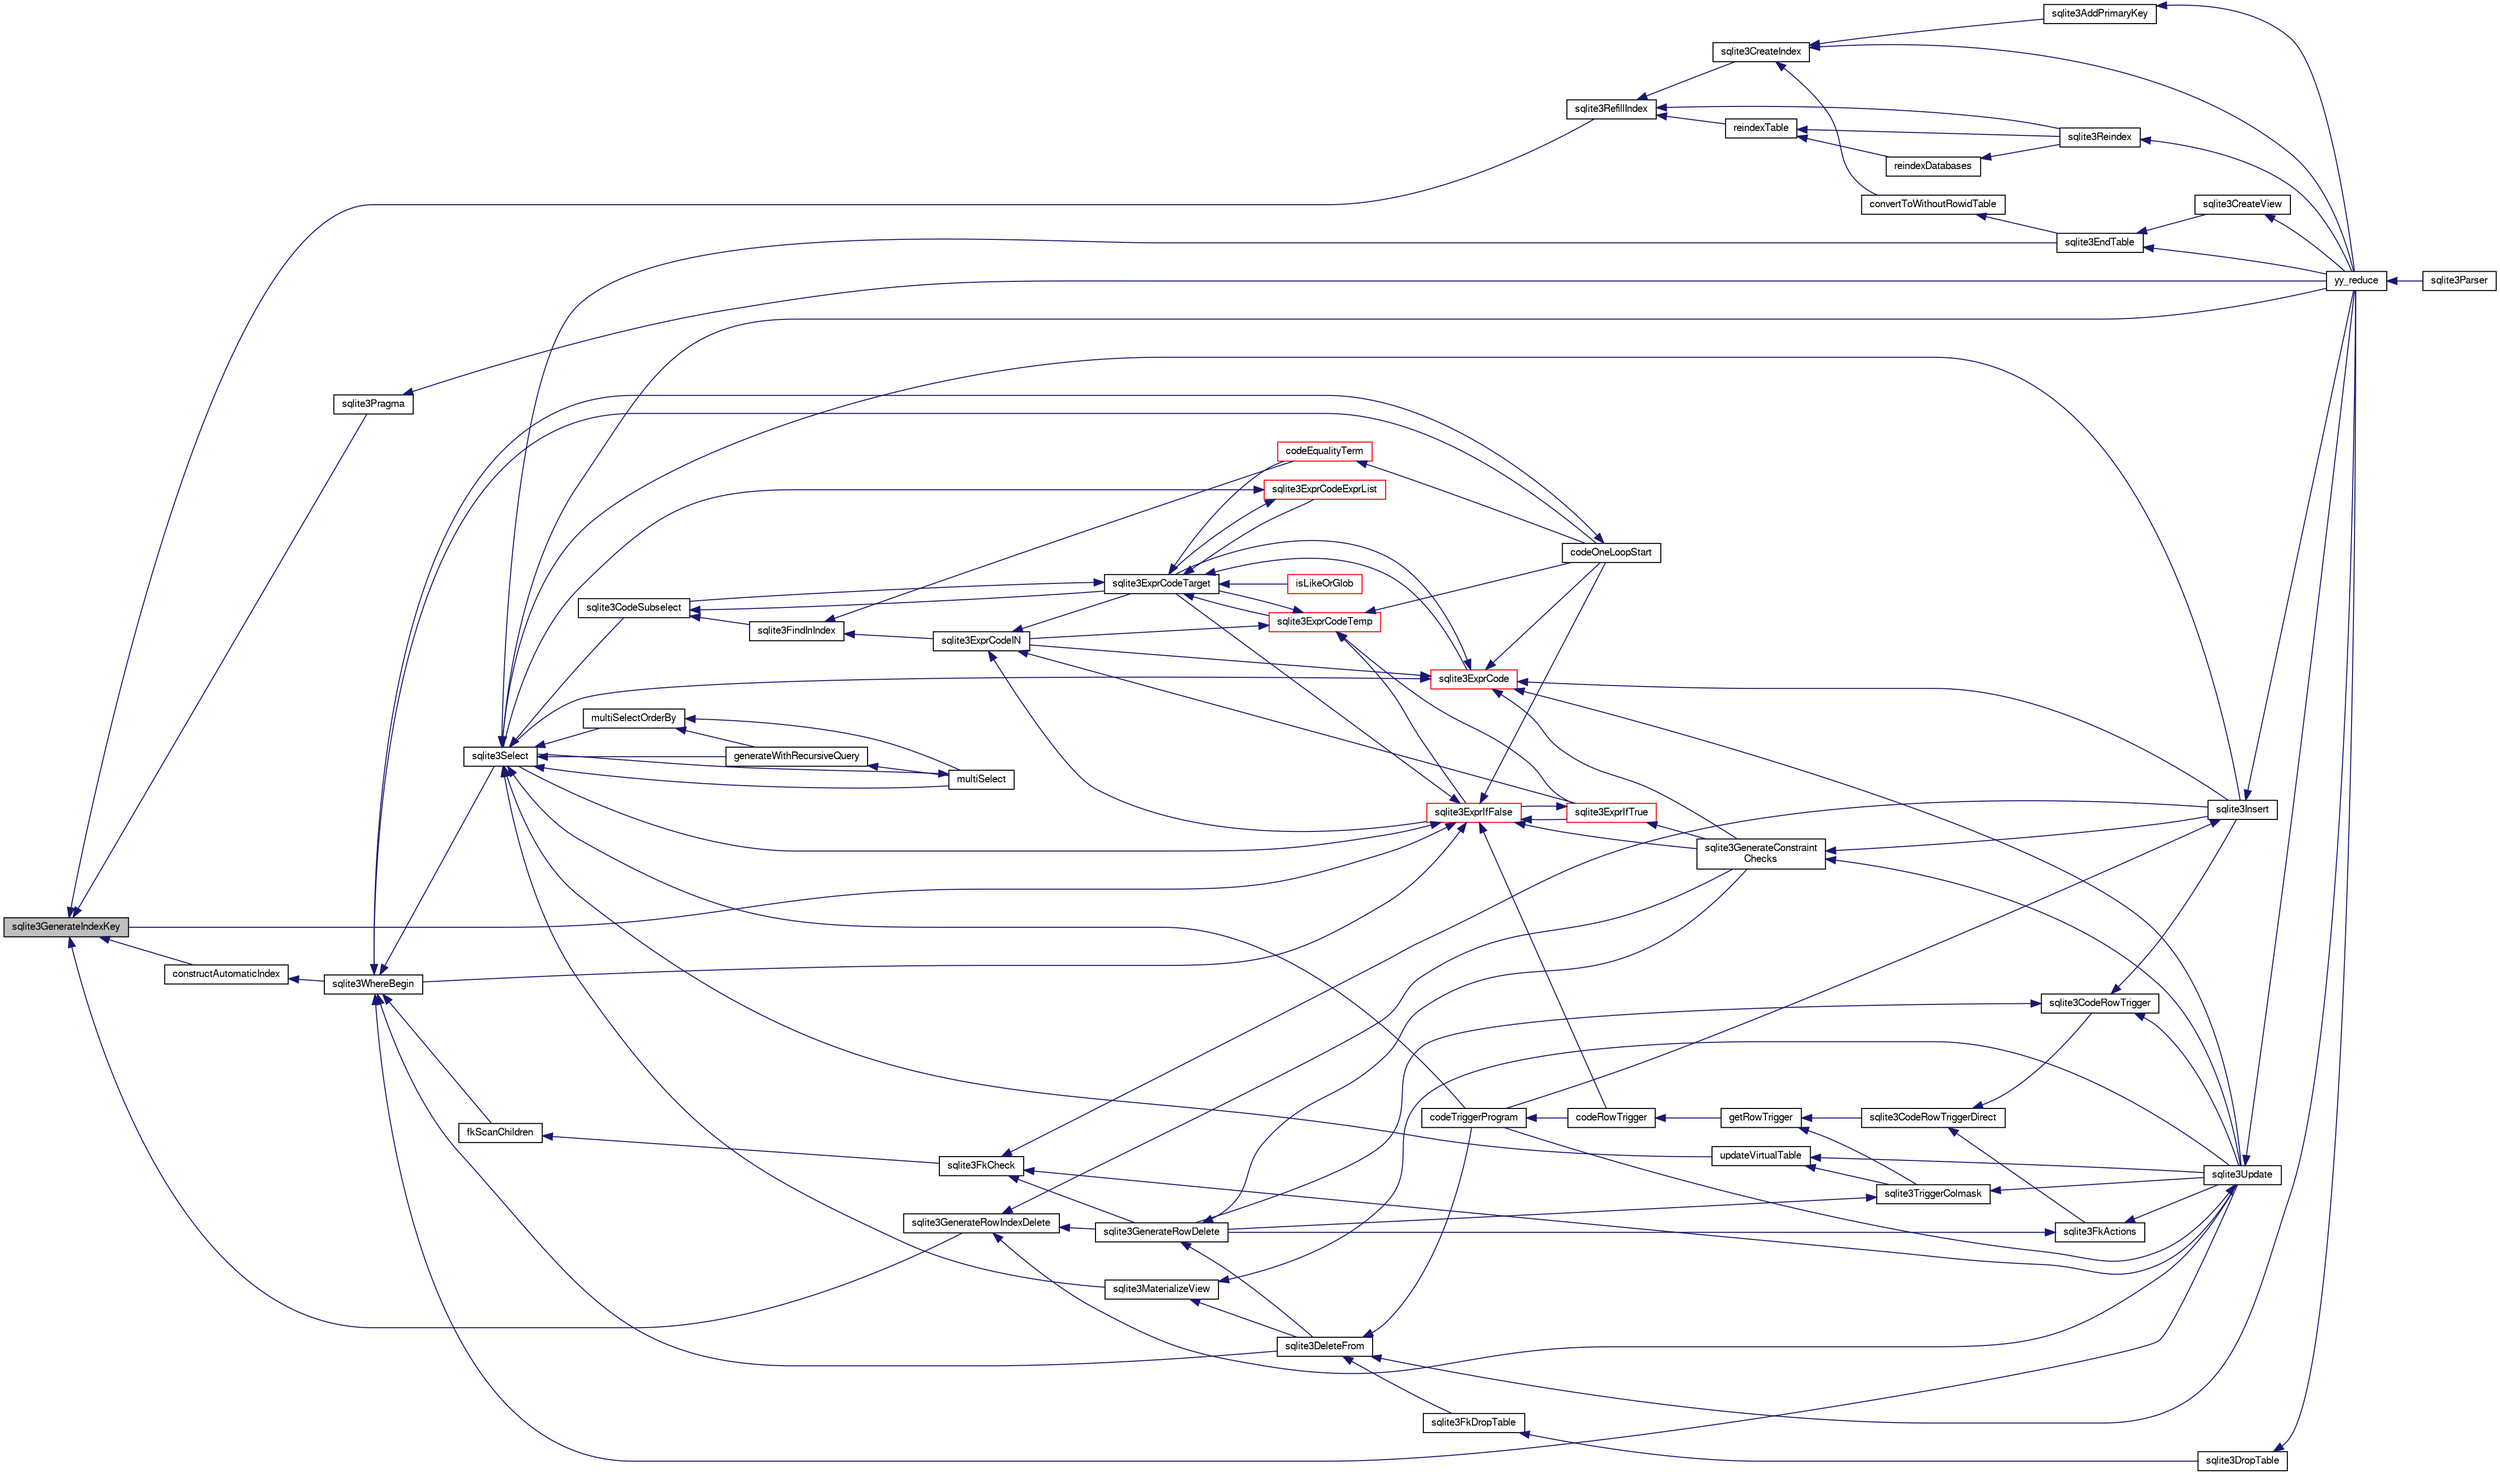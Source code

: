 digraph "sqlite3GenerateIndexKey"
{
  edge [fontname="FreeSans",fontsize="10",labelfontname="FreeSans",labelfontsize="10"];
  node [fontname="FreeSans",fontsize="10",shape=record];
  rankdir="LR";
  Node553283 [label="sqlite3GenerateIndexKey",height=0.2,width=0.4,color="black", fillcolor="grey75", style="filled", fontcolor="black"];
  Node553283 -> Node553284 [dir="back",color="midnightblue",fontsize="10",style="solid",fontname="FreeSans"];
  Node553284 [label="sqlite3RefillIndex",height=0.2,width=0.4,color="black", fillcolor="white", style="filled",URL="$sqlite3_8c.html#a17be5b679d9181b961ea9ba4a18d4f80"];
  Node553284 -> Node553285 [dir="back",color="midnightblue",fontsize="10",style="solid",fontname="FreeSans"];
  Node553285 [label="sqlite3CreateIndex",height=0.2,width=0.4,color="black", fillcolor="white", style="filled",URL="$sqlite3_8c.html#a8dbe5e590ab6c58a8c45f34f7c81e825"];
  Node553285 -> Node553286 [dir="back",color="midnightblue",fontsize="10",style="solid",fontname="FreeSans"];
  Node553286 [label="sqlite3AddPrimaryKey",height=0.2,width=0.4,color="black", fillcolor="white", style="filled",URL="$sqlite3_8c.html#af2b0672c3379d2a7d927d210ae0ade62"];
  Node553286 -> Node553287 [dir="back",color="midnightblue",fontsize="10",style="solid",fontname="FreeSans"];
  Node553287 [label="yy_reduce",height=0.2,width=0.4,color="black", fillcolor="white", style="filled",URL="$sqlite3_8c.html#a7c419a9b25711c666a9a2449ef377f14"];
  Node553287 -> Node553288 [dir="back",color="midnightblue",fontsize="10",style="solid",fontname="FreeSans"];
  Node553288 [label="sqlite3Parser",height=0.2,width=0.4,color="black", fillcolor="white", style="filled",URL="$sqlite3_8c.html#a0327d71a5fabe0b6a343d78a2602e72a"];
  Node553285 -> Node553289 [dir="back",color="midnightblue",fontsize="10",style="solid",fontname="FreeSans"];
  Node553289 [label="convertToWithoutRowidTable",height=0.2,width=0.4,color="black", fillcolor="white", style="filled",URL="$sqlite3_8c.html#a0d41effc4e4a0ba740429a08f6747313"];
  Node553289 -> Node553290 [dir="back",color="midnightblue",fontsize="10",style="solid",fontname="FreeSans"];
  Node553290 [label="sqlite3EndTable",height=0.2,width=0.4,color="black", fillcolor="white", style="filled",URL="$sqlite3_8c.html#a7b5f2c66c0f0b6f819d970ca389768b0"];
  Node553290 -> Node553291 [dir="back",color="midnightblue",fontsize="10",style="solid",fontname="FreeSans"];
  Node553291 [label="sqlite3CreateView",height=0.2,width=0.4,color="black", fillcolor="white", style="filled",URL="$sqlite3_8c.html#a9d85cb00ff71dee5cd9a019503a6982e"];
  Node553291 -> Node553287 [dir="back",color="midnightblue",fontsize="10",style="solid",fontname="FreeSans"];
  Node553290 -> Node553287 [dir="back",color="midnightblue",fontsize="10",style="solid",fontname="FreeSans"];
  Node553285 -> Node553287 [dir="back",color="midnightblue",fontsize="10",style="solid",fontname="FreeSans"];
  Node553284 -> Node553292 [dir="back",color="midnightblue",fontsize="10",style="solid",fontname="FreeSans"];
  Node553292 [label="reindexTable",height=0.2,width=0.4,color="black", fillcolor="white", style="filled",URL="$sqlite3_8c.html#aaa297e36c19aa0d39c60bf95a03b04b6"];
  Node553292 -> Node553293 [dir="back",color="midnightblue",fontsize="10",style="solid",fontname="FreeSans"];
  Node553293 [label="reindexDatabases",height=0.2,width=0.4,color="black", fillcolor="white", style="filled",URL="$sqlite3_8c.html#a46f694db346b6a742a9874efff040a85"];
  Node553293 -> Node553294 [dir="back",color="midnightblue",fontsize="10",style="solid",fontname="FreeSans"];
  Node553294 [label="sqlite3Reindex",height=0.2,width=0.4,color="black", fillcolor="white", style="filled",URL="$sqlite3_8c.html#abd189e31189391e1ef114b413ff4abbf"];
  Node553294 -> Node553287 [dir="back",color="midnightblue",fontsize="10",style="solid",fontname="FreeSans"];
  Node553292 -> Node553294 [dir="back",color="midnightblue",fontsize="10",style="solid",fontname="FreeSans"];
  Node553284 -> Node553294 [dir="back",color="midnightblue",fontsize="10",style="solid",fontname="FreeSans"];
  Node553283 -> Node553295 [dir="back",color="midnightblue",fontsize="10",style="solid",fontname="FreeSans"];
  Node553295 [label="sqlite3GenerateRowIndexDelete",height=0.2,width=0.4,color="black", fillcolor="white", style="filled",URL="$sqlite3_8c.html#a09c23ae08a7c469d62705f067d7a2135"];
  Node553295 -> Node553296 [dir="back",color="midnightblue",fontsize="10",style="solid",fontname="FreeSans"];
  Node553296 [label="sqlite3GenerateRowDelete",height=0.2,width=0.4,color="black", fillcolor="white", style="filled",URL="$sqlite3_8c.html#a2c76cbf3027fc18fdbb8cb4cd96b77d9"];
  Node553296 -> Node553297 [dir="back",color="midnightblue",fontsize="10",style="solid",fontname="FreeSans"];
  Node553297 [label="sqlite3DeleteFrom",height=0.2,width=0.4,color="black", fillcolor="white", style="filled",URL="$sqlite3_8c.html#ab9b4b45349188b49eabb23f94608a091"];
  Node553297 -> Node553298 [dir="back",color="midnightblue",fontsize="10",style="solid",fontname="FreeSans"];
  Node553298 [label="sqlite3FkDropTable",height=0.2,width=0.4,color="black", fillcolor="white", style="filled",URL="$sqlite3_8c.html#a1218c6fc74e89152ceaa4760e82f5ef9"];
  Node553298 -> Node553299 [dir="back",color="midnightblue",fontsize="10",style="solid",fontname="FreeSans"];
  Node553299 [label="sqlite3DropTable",height=0.2,width=0.4,color="black", fillcolor="white", style="filled",URL="$sqlite3_8c.html#a5534f77364b5568783c0e50db3c9defb"];
  Node553299 -> Node553287 [dir="back",color="midnightblue",fontsize="10",style="solid",fontname="FreeSans"];
  Node553297 -> Node553300 [dir="back",color="midnightblue",fontsize="10",style="solid",fontname="FreeSans"];
  Node553300 [label="codeTriggerProgram",height=0.2,width=0.4,color="black", fillcolor="white", style="filled",URL="$sqlite3_8c.html#a120801f59d9281d201d2ff4b2606836e"];
  Node553300 -> Node553301 [dir="back",color="midnightblue",fontsize="10",style="solid",fontname="FreeSans"];
  Node553301 [label="codeRowTrigger",height=0.2,width=0.4,color="black", fillcolor="white", style="filled",URL="$sqlite3_8c.html#a463cea5aaaf388b560b206570a0022fc"];
  Node553301 -> Node553302 [dir="back",color="midnightblue",fontsize="10",style="solid",fontname="FreeSans"];
  Node553302 [label="getRowTrigger",height=0.2,width=0.4,color="black", fillcolor="white", style="filled",URL="$sqlite3_8c.html#a69626ef20b540d1a2b19cf56f3f45689"];
  Node553302 -> Node553303 [dir="back",color="midnightblue",fontsize="10",style="solid",fontname="FreeSans"];
  Node553303 [label="sqlite3CodeRowTriggerDirect",height=0.2,width=0.4,color="black", fillcolor="white", style="filled",URL="$sqlite3_8c.html#ad92829f9001bcf89a0299dad5a48acd4"];
  Node553303 -> Node553304 [dir="back",color="midnightblue",fontsize="10",style="solid",fontname="FreeSans"];
  Node553304 [label="sqlite3FkActions",height=0.2,width=0.4,color="black", fillcolor="white", style="filled",URL="$sqlite3_8c.html#a39159bd1623724946c22355ba7f3ef90"];
  Node553304 -> Node553296 [dir="back",color="midnightblue",fontsize="10",style="solid",fontname="FreeSans"];
  Node553304 -> Node553305 [dir="back",color="midnightblue",fontsize="10",style="solid",fontname="FreeSans"];
  Node553305 [label="sqlite3Update",height=0.2,width=0.4,color="black", fillcolor="white", style="filled",URL="$sqlite3_8c.html#ac5aa67c46e8cc8174566fabe6809fafa"];
  Node553305 -> Node553300 [dir="back",color="midnightblue",fontsize="10",style="solid",fontname="FreeSans"];
  Node553305 -> Node553287 [dir="back",color="midnightblue",fontsize="10",style="solid",fontname="FreeSans"];
  Node553303 -> Node553306 [dir="back",color="midnightblue",fontsize="10",style="solid",fontname="FreeSans"];
  Node553306 [label="sqlite3CodeRowTrigger",height=0.2,width=0.4,color="black", fillcolor="white", style="filled",URL="$sqlite3_8c.html#a37f21393c74de4d01b16761ee9abacd9"];
  Node553306 -> Node553296 [dir="back",color="midnightblue",fontsize="10",style="solid",fontname="FreeSans"];
  Node553306 -> Node553307 [dir="back",color="midnightblue",fontsize="10",style="solid",fontname="FreeSans"];
  Node553307 [label="sqlite3Insert",height=0.2,width=0.4,color="black", fillcolor="white", style="filled",URL="$sqlite3_8c.html#a5b17c9c2000bae6bdff8e6be48d7dc2b"];
  Node553307 -> Node553300 [dir="back",color="midnightblue",fontsize="10",style="solid",fontname="FreeSans"];
  Node553307 -> Node553287 [dir="back",color="midnightblue",fontsize="10",style="solid",fontname="FreeSans"];
  Node553306 -> Node553305 [dir="back",color="midnightblue",fontsize="10",style="solid",fontname="FreeSans"];
  Node553302 -> Node553308 [dir="back",color="midnightblue",fontsize="10",style="solid",fontname="FreeSans"];
  Node553308 [label="sqlite3TriggerColmask",height=0.2,width=0.4,color="black", fillcolor="white", style="filled",URL="$sqlite3_8c.html#acace8e99e37ae5e84ea03c65e820c540"];
  Node553308 -> Node553296 [dir="back",color="midnightblue",fontsize="10",style="solid",fontname="FreeSans"];
  Node553308 -> Node553305 [dir="back",color="midnightblue",fontsize="10",style="solid",fontname="FreeSans"];
  Node553297 -> Node553287 [dir="back",color="midnightblue",fontsize="10",style="solid",fontname="FreeSans"];
  Node553296 -> Node553309 [dir="back",color="midnightblue",fontsize="10",style="solid",fontname="FreeSans"];
  Node553309 [label="sqlite3GenerateConstraint\lChecks",height=0.2,width=0.4,color="black", fillcolor="white", style="filled",URL="$sqlite3_8c.html#aef639c1e6a0c0a67ca6e7690ad931bd2"];
  Node553309 -> Node553307 [dir="back",color="midnightblue",fontsize="10",style="solid",fontname="FreeSans"];
  Node553309 -> Node553305 [dir="back",color="midnightblue",fontsize="10",style="solid",fontname="FreeSans"];
  Node553295 -> Node553309 [dir="back",color="midnightblue",fontsize="10",style="solid",fontname="FreeSans"];
  Node553295 -> Node553305 [dir="back",color="midnightblue",fontsize="10",style="solid",fontname="FreeSans"];
  Node553283 -> Node553310 [dir="back",color="midnightblue",fontsize="10",style="solid",fontname="FreeSans"];
  Node553310 [label="sqlite3Pragma",height=0.2,width=0.4,color="black", fillcolor="white", style="filled",URL="$sqlite3_8c.html#a111391370f58f8e6a6eca51fd34d62ed"];
  Node553310 -> Node553287 [dir="back",color="midnightblue",fontsize="10",style="solid",fontname="FreeSans"];
  Node553283 -> Node553311 [dir="back",color="midnightblue",fontsize="10",style="solid",fontname="FreeSans"];
  Node553311 [label="constructAutomaticIndex",height=0.2,width=0.4,color="black", fillcolor="white", style="filled",URL="$sqlite3_8c.html#aad43d38bc718f4c8e8d0dd8f33ed526f"];
  Node553311 -> Node553312 [dir="back",color="midnightblue",fontsize="10",style="solid",fontname="FreeSans"];
  Node553312 [label="sqlite3WhereBegin",height=0.2,width=0.4,color="black", fillcolor="white", style="filled",URL="$sqlite3_8c.html#acad049f5c9a96a8118cffd5e5ce89f7c"];
  Node553312 -> Node553297 [dir="back",color="midnightblue",fontsize="10",style="solid",fontname="FreeSans"];
  Node553312 -> Node553313 [dir="back",color="midnightblue",fontsize="10",style="solid",fontname="FreeSans"];
  Node553313 [label="fkScanChildren",height=0.2,width=0.4,color="black", fillcolor="white", style="filled",URL="$sqlite3_8c.html#a67c9dcb484336b3155e7a82a037d4691"];
  Node553313 -> Node553314 [dir="back",color="midnightblue",fontsize="10",style="solid",fontname="FreeSans"];
  Node553314 [label="sqlite3FkCheck",height=0.2,width=0.4,color="black", fillcolor="white", style="filled",URL="$sqlite3_8c.html#aa38fb76c7d6f48f19772877a41703b92"];
  Node553314 -> Node553296 [dir="back",color="midnightblue",fontsize="10",style="solid",fontname="FreeSans"];
  Node553314 -> Node553307 [dir="back",color="midnightblue",fontsize="10",style="solid",fontname="FreeSans"];
  Node553314 -> Node553305 [dir="back",color="midnightblue",fontsize="10",style="solid",fontname="FreeSans"];
  Node553312 -> Node553315 [dir="back",color="midnightblue",fontsize="10",style="solid",fontname="FreeSans"];
  Node553315 [label="sqlite3Select",height=0.2,width=0.4,color="black", fillcolor="white", style="filled",URL="$sqlite3_8c.html#a2465ee8c956209ba4b272477b7c21a45"];
  Node553315 -> Node553316 [dir="back",color="midnightblue",fontsize="10",style="solid",fontname="FreeSans"];
  Node553316 [label="sqlite3CodeSubselect",height=0.2,width=0.4,color="black", fillcolor="white", style="filled",URL="$sqlite3_8c.html#aa69b46d2204a1d1b110107a1be12ee0c"];
  Node553316 -> Node553317 [dir="back",color="midnightblue",fontsize="10",style="solid",fontname="FreeSans"];
  Node553317 [label="sqlite3FindInIndex",height=0.2,width=0.4,color="black", fillcolor="white", style="filled",URL="$sqlite3_8c.html#af7d8c56ab0231f44bb5f87b3fafeffb2"];
  Node553317 -> Node553318 [dir="back",color="midnightblue",fontsize="10",style="solid",fontname="FreeSans"];
  Node553318 [label="sqlite3ExprCodeIN",height=0.2,width=0.4,color="black", fillcolor="white", style="filled",URL="$sqlite3_8c.html#ad9cf4f5b5ffb90c24a4a0900c8626193"];
  Node553318 -> Node553319 [dir="back",color="midnightblue",fontsize="10",style="solid",fontname="FreeSans"];
  Node553319 [label="sqlite3ExprCodeTarget",height=0.2,width=0.4,color="black", fillcolor="white", style="filled",URL="$sqlite3_8c.html#a4f308397a0a3ed299ed31aaa1ae2a293"];
  Node553319 -> Node553316 [dir="back",color="midnightblue",fontsize="10",style="solid",fontname="FreeSans"];
  Node553319 -> Node553320 [dir="back",color="midnightblue",fontsize="10",style="solid",fontname="FreeSans"];
  Node553320 [label="sqlite3ExprCodeTemp",height=0.2,width=0.4,color="red", fillcolor="white", style="filled",URL="$sqlite3_8c.html#a3bc5c1ccb3c5851847e2aeb4a84ae1fc"];
  Node553320 -> Node553318 [dir="back",color="midnightblue",fontsize="10",style="solid",fontname="FreeSans"];
  Node553320 -> Node553319 [dir="back",color="midnightblue",fontsize="10",style="solid",fontname="FreeSans"];
  Node553320 -> Node553322 [dir="back",color="midnightblue",fontsize="10",style="solid",fontname="FreeSans"];
  Node553322 [label="sqlite3ExprIfTrue",height=0.2,width=0.4,color="red", fillcolor="white", style="filled",URL="$sqlite3_8c.html#ad93a55237c23e1b743ab1f59df1a1444"];
  Node553322 -> Node553323 [dir="back",color="midnightblue",fontsize="10",style="solid",fontname="FreeSans"];
  Node553323 [label="sqlite3ExprIfFalse",height=0.2,width=0.4,color="red", fillcolor="white", style="filled",URL="$sqlite3_8c.html#af97ecccb5d56e321e118414b08f65b71"];
  Node553323 -> Node553319 [dir="back",color="midnightblue",fontsize="10",style="solid",fontname="FreeSans"];
  Node553323 -> Node553322 [dir="back",color="midnightblue",fontsize="10",style="solid",fontname="FreeSans"];
  Node553323 -> Node553283 [dir="back",color="midnightblue",fontsize="10",style="solid",fontname="FreeSans"];
  Node553323 -> Node553309 [dir="back",color="midnightblue",fontsize="10",style="solid",fontname="FreeSans"];
  Node553323 -> Node553315 [dir="back",color="midnightblue",fontsize="10",style="solid",fontname="FreeSans"];
  Node553323 -> Node553301 [dir="back",color="midnightblue",fontsize="10",style="solid",fontname="FreeSans"];
  Node553323 -> Node553324 [dir="back",color="midnightblue",fontsize="10",style="solid",fontname="FreeSans"];
  Node553324 [label="codeOneLoopStart",height=0.2,width=0.4,color="black", fillcolor="white", style="filled",URL="$sqlite3_8c.html#aa868875120b151c169cc79139ed6e008"];
  Node553324 -> Node553312 [dir="back",color="midnightblue",fontsize="10",style="solid",fontname="FreeSans"];
  Node553323 -> Node553312 [dir="back",color="midnightblue",fontsize="10",style="solid",fontname="FreeSans"];
  Node553322 -> Node553309 [dir="back",color="midnightblue",fontsize="10",style="solid",fontname="FreeSans"];
  Node553320 -> Node553323 [dir="back",color="midnightblue",fontsize="10",style="solid",fontname="FreeSans"];
  Node553320 -> Node553324 [dir="back",color="midnightblue",fontsize="10",style="solid",fontname="FreeSans"];
  Node553319 -> Node553325 [dir="back",color="midnightblue",fontsize="10",style="solid",fontname="FreeSans"];
  Node553325 [label="sqlite3ExprCode",height=0.2,width=0.4,color="red", fillcolor="white", style="filled",URL="$sqlite3_8c.html#a75f270fb0b111b86924cca4ea507b417"];
  Node553325 -> Node553318 [dir="back",color="midnightblue",fontsize="10",style="solid",fontname="FreeSans"];
  Node553325 -> Node553319 [dir="back",color="midnightblue",fontsize="10",style="solid",fontname="FreeSans"];
  Node553325 -> Node553307 [dir="back",color="midnightblue",fontsize="10",style="solid",fontname="FreeSans"];
  Node553325 -> Node553309 [dir="back",color="midnightblue",fontsize="10",style="solid",fontname="FreeSans"];
  Node553325 -> Node553315 [dir="back",color="midnightblue",fontsize="10",style="solid",fontname="FreeSans"];
  Node553325 -> Node553305 [dir="back",color="midnightblue",fontsize="10",style="solid",fontname="FreeSans"];
  Node553325 -> Node553324 [dir="back",color="midnightblue",fontsize="10",style="solid",fontname="FreeSans"];
  Node553319 -> Node553337 [dir="back",color="midnightblue",fontsize="10",style="solid",fontname="FreeSans"];
  Node553337 [label="sqlite3ExprCodeExprList",height=0.2,width=0.4,color="red", fillcolor="white", style="filled",URL="$sqlite3_8c.html#a05b2b3dc3de7565de24eb3a2ff4e9566"];
  Node553337 -> Node553319 [dir="back",color="midnightblue",fontsize="10",style="solid",fontname="FreeSans"];
  Node553337 -> Node553315 [dir="back",color="midnightblue",fontsize="10",style="solid",fontname="FreeSans"];
  Node553319 -> Node553340 [dir="back",color="midnightblue",fontsize="10",style="solid",fontname="FreeSans"];
  Node553340 [label="isLikeOrGlob",height=0.2,width=0.4,color="red", fillcolor="white", style="filled",URL="$sqlite3_8c.html#a6c38e495198bf8976f68d1a6ebd74a50"];
  Node553319 -> Node553349 [dir="back",color="midnightblue",fontsize="10",style="solid",fontname="FreeSans"];
  Node553349 [label="codeEqualityTerm",height=0.2,width=0.4,color="red", fillcolor="white", style="filled",URL="$sqlite3_8c.html#ad88a57073f031452c9843e97f15acc47"];
  Node553349 -> Node553324 [dir="back",color="midnightblue",fontsize="10",style="solid",fontname="FreeSans"];
  Node553318 -> Node553322 [dir="back",color="midnightblue",fontsize="10",style="solid",fontname="FreeSans"];
  Node553318 -> Node553323 [dir="back",color="midnightblue",fontsize="10",style="solid",fontname="FreeSans"];
  Node553317 -> Node553349 [dir="back",color="midnightblue",fontsize="10",style="solid",fontname="FreeSans"];
  Node553316 -> Node553319 [dir="back",color="midnightblue",fontsize="10",style="solid",fontname="FreeSans"];
  Node553315 -> Node553290 [dir="back",color="midnightblue",fontsize="10",style="solid",fontname="FreeSans"];
  Node553315 -> Node553351 [dir="back",color="midnightblue",fontsize="10",style="solid",fontname="FreeSans"];
  Node553351 [label="sqlite3MaterializeView",height=0.2,width=0.4,color="black", fillcolor="white", style="filled",URL="$sqlite3_8c.html#a4557984b0b75f998fb0c3f231c9b1def"];
  Node553351 -> Node553297 [dir="back",color="midnightblue",fontsize="10",style="solid",fontname="FreeSans"];
  Node553351 -> Node553305 [dir="back",color="midnightblue",fontsize="10",style="solid",fontname="FreeSans"];
  Node553315 -> Node553307 [dir="back",color="midnightblue",fontsize="10",style="solid",fontname="FreeSans"];
  Node553315 -> Node553333 [dir="back",color="midnightblue",fontsize="10",style="solid",fontname="FreeSans"];
  Node553333 [label="generateWithRecursiveQuery",height=0.2,width=0.4,color="black", fillcolor="white", style="filled",URL="$sqlite3_8c.html#ade2c3663fa9c3b9676507984b9483942"];
  Node553333 -> Node553334 [dir="back",color="midnightblue",fontsize="10",style="solid",fontname="FreeSans"];
  Node553334 [label="multiSelect",height=0.2,width=0.4,color="black", fillcolor="white", style="filled",URL="$sqlite3_8c.html#a6456c61f3d9b2389738753cedfa24fa7"];
  Node553334 -> Node553315 [dir="back",color="midnightblue",fontsize="10",style="solid",fontname="FreeSans"];
  Node553315 -> Node553334 [dir="back",color="midnightblue",fontsize="10",style="solid",fontname="FreeSans"];
  Node553315 -> Node553335 [dir="back",color="midnightblue",fontsize="10",style="solid",fontname="FreeSans"];
  Node553335 [label="multiSelectOrderBy",height=0.2,width=0.4,color="black", fillcolor="white", style="filled",URL="$sqlite3_8c.html#afcdb8488c6f4dfdadaf9f04bca35b808"];
  Node553335 -> Node553333 [dir="back",color="midnightblue",fontsize="10",style="solid",fontname="FreeSans"];
  Node553335 -> Node553334 [dir="back",color="midnightblue",fontsize="10",style="solid",fontname="FreeSans"];
  Node553315 -> Node553300 [dir="back",color="midnightblue",fontsize="10",style="solid",fontname="FreeSans"];
  Node553315 -> Node553352 [dir="back",color="midnightblue",fontsize="10",style="solid",fontname="FreeSans"];
  Node553352 [label="updateVirtualTable",height=0.2,width=0.4,color="black", fillcolor="white", style="filled",URL="$sqlite3_8c.html#a740220531db9293c39a2cdd7da3f74e1"];
  Node553352 -> Node553308 [dir="back",color="midnightblue",fontsize="10",style="solid",fontname="FreeSans"];
  Node553352 -> Node553305 [dir="back",color="midnightblue",fontsize="10",style="solid",fontname="FreeSans"];
  Node553315 -> Node553287 [dir="back",color="midnightblue",fontsize="10",style="solid",fontname="FreeSans"];
  Node553312 -> Node553305 [dir="back",color="midnightblue",fontsize="10",style="solid",fontname="FreeSans"];
  Node553312 -> Node553324 [dir="back",color="midnightblue",fontsize="10",style="solid",fontname="FreeSans"];
}
